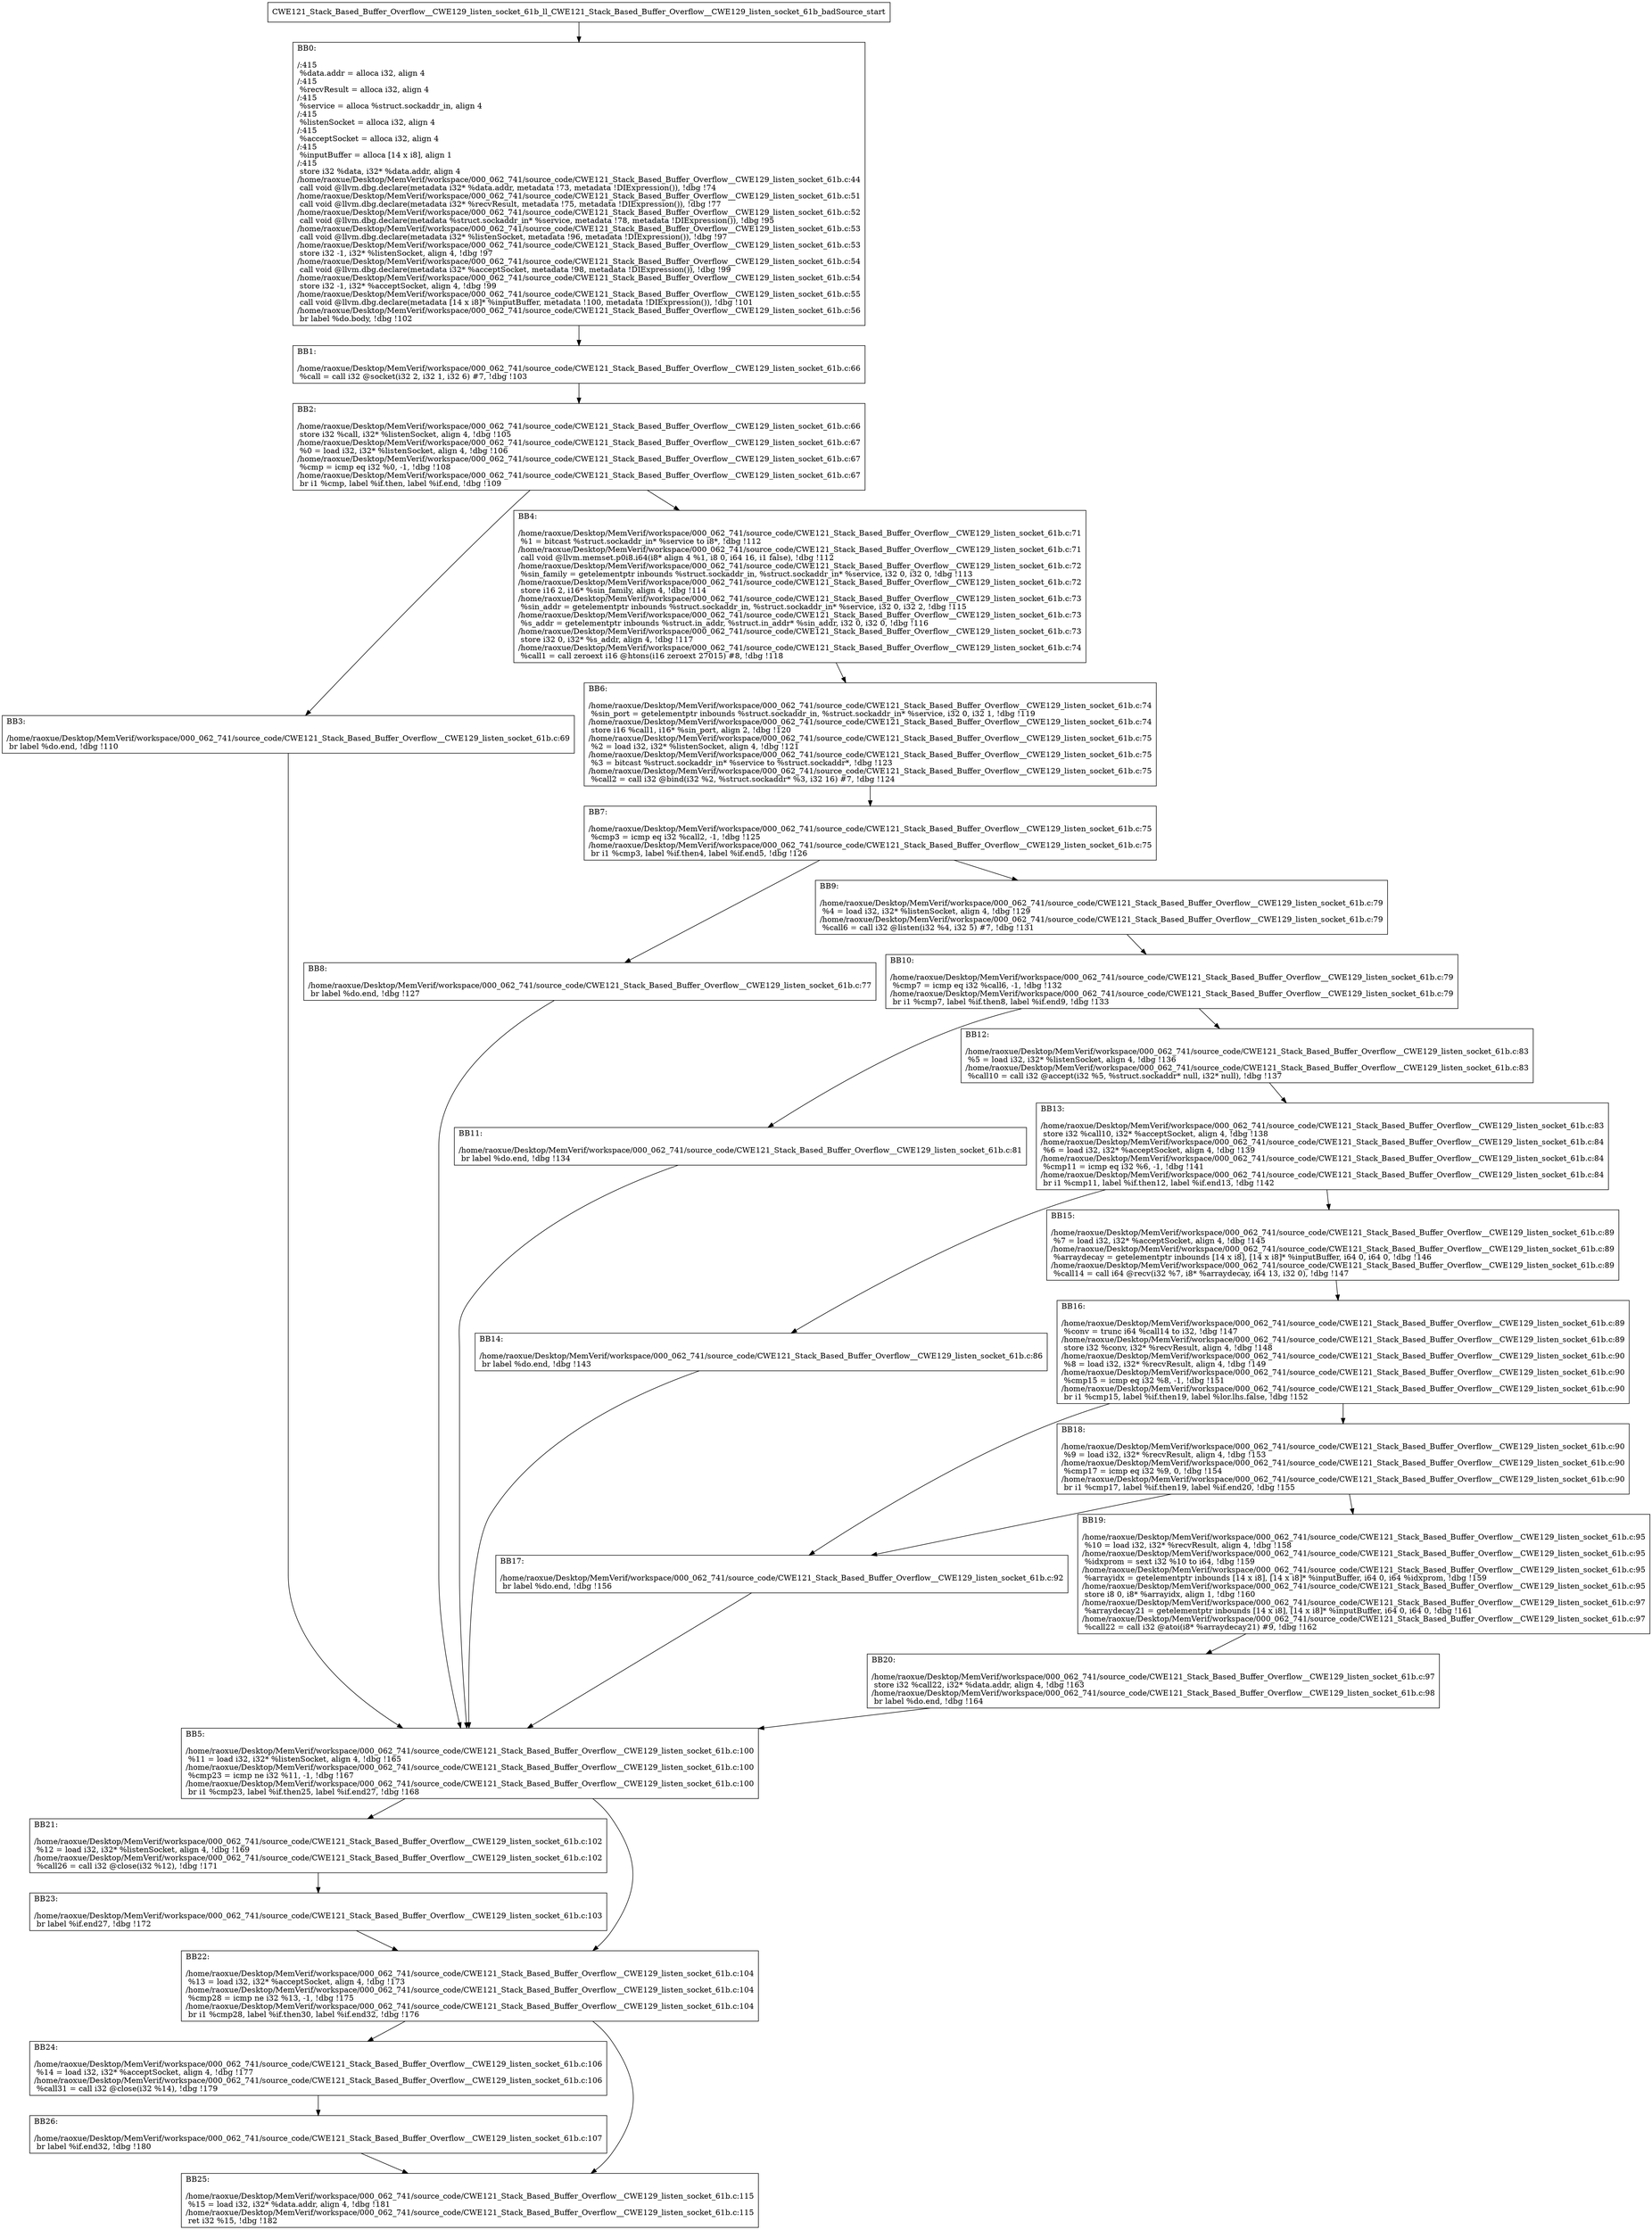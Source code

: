 digraph "CFG for'CWE121_Stack_Based_Buffer_Overflow__CWE129_listen_socket_61b_ll_CWE121_Stack_Based_Buffer_Overflow__CWE129_listen_socket_61b_badSource' function" {
	BBCWE121_Stack_Based_Buffer_Overflow__CWE129_listen_socket_61b_ll_CWE121_Stack_Based_Buffer_Overflow__CWE129_listen_socket_61b_badSource_start[shape=record,label="{CWE121_Stack_Based_Buffer_Overflow__CWE129_listen_socket_61b_ll_CWE121_Stack_Based_Buffer_Overflow__CWE129_listen_socket_61b_badSource_start}"];
	BBCWE121_Stack_Based_Buffer_Overflow__CWE129_listen_socket_61b_ll_CWE121_Stack_Based_Buffer_Overflow__CWE129_listen_socket_61b_badSource_start-> CWE121_Stack_Based_Buffer_Overflow__CWE129_listen_socket_61b_ll_CWE121_Stack_Based_Buffer_Overflow__CWE129_listen_socket_61b_badSourceBB0;
	CWE121_Stack_Based_Buffer_Overflow__CWE129_listen_socket_61b_ll_CWE121_Stack_Based_Buffer_Overflow__CWE129_listen_socket_61b_badSourceBB0 [shape=record, label="{BB0:\l\l/:415\l
  %data.addr = alloca i32, align 4\l
/:415\l
  %recvResult = alloca i32, align 4\l
/:415\l
  %service = alloca %struct.sockaddr_in, align 4\l
/:415\l
  %listenSocket = alloca i32, align 4\l
/:415\l
  %acceptSocket = alloca i32, align 4\l
/:415\l
  %inputBuffer = alloca [14 x i8], align 1\l
/:415\l
  store i32 %data, i32* %data.addr, align 4\l
/home/raoxue/Desktop/MemVerif/workspace/000_062_741/source_code/CWE121_Stack_Based_Buffer_Overflow__CWE129_listen_socket_61b.c:44\l
  call void @llvm.dbg.declare(metadata i32* %data.addr, metadata !73, metadata !DIExpression()), !dbg !74\l
/home/raoxue/Desktop/MemVerif/workspace/000_062_741/source_code/CWE121_Stack_Based_Buffer_Overflow__CWE129_listen_socket_61b.c:51\l
  call void @llvm.dbg.declare(metadata i32* %recvResult, metadata !75, metadata !DIExpression()), !dbg !77\l
/home/raoxue/Desktop/MemVerif/workspace/000_062_741/source_code/CWE121_Stack_Based_Buffer_Overflow__CWE129_listen_socket_61b.c:52\l
  call void @llvm.dbg.declare(metadata %struct.sockaddr_in* %service, metadata !78, metadata !DIExpression()), !dbg !95\l
/home/raoxue/Desktop/MemVerif/workspace/000_062_741/source_code/CWE121_Stack_Based_Buffer_Overflow__CWE129_listen_socket_61b.c:53\l
  call void @llvm.dbg.declare(metadata i32* %listenSocket, metadata !96, metadata !DIExpression()), !dbg !97\l
/home/raoxue/Desktop/MemVerif/workspace/000_062_741/source_code/CWE121_Stack_Based_Buffer_Overflow__CWE129_listen_socket_61b.c:53\l
  store i32 -1, i32* %listenSocket, align 4, !dbg !97\l
/home/raoxue/Desktop/MemVerif/workspace/000_062_741/source_code/CWE121_Stack_Based_Buffer_Overflow__CWE129_listen_socket_61b.c:54\l
  call void @llvm.dbg.declare(metadata i32* %acceptSocket, metadata !98, metadata !DIExpression()), !dbg !99\l
/home/raoxue/Desktop/MemVerif/workspace/000_062_741/source_code/CWE121_Stack_Based_Buffer_Overflow__CWE129_listen_socket_61b.c:54\l
  store i32 -1, i32* %acceptSocket, align 4, !dbg !99\l
/home/raoxue/Desktop/MemVerif/workspace/000_062_741/source_code/CWE121_Stack_Based_Buffer_Overflow__CWE129_listen_socket_61b.c:55\l
  call void @llvm.dbg.declare(metadata [14 x i8]* %inputBuffer, metadata !100, metadata !DIExpression()), !dbg !101\l
/home/raoxue/Desktop/MemVerif/workspace/000_062_741/source_code/CWE121_Stack_Based_Buffer_Overflow__CWE129_listen_socket_61b.c:56\l
  br label %do.body, !dbg !102\l
}"];
	CWE121_Stack_Based_Buffer_Overflow__CWE129_listen_socket_61b_ll_CWE121_Stack_Based_Buffer_Overflow__CWE129_listen_socket_61b_badSourceBB0-> CWE121_Stack_Based_Buffer_Overflow__CWE129_listen_socket_61b_ll_CWE121_Stack_Based_Buffer_Overflow__CWE129_listen_socket_61b_badSourceBB1;
	CWE121_Stack_Based_Buffer_Overflow__CWE129_listen_socket_61b_ll_CWE121_Stack_Based_Buffer_Overflow__CWE129_listen_socket_61b_badSourceBB1 [shape=record, label="{BB1:\l\l/home/raoxue/Desktop/MemVerif/workspace/000_062_741/source_code/CWE121_Stack_Based_Buffer_Overflow__CWE129_listen_socket_61b.c:66\l
  %call = call i32 @socket(i32 2, i32 1, i32 6) #7, !dbg !103\l
}"];
	CWE121_Stack_Based_Buffer_Overflow__CWE129_listen_socket_61b_ll_CWE121_Stack_Based_Buffer_Overflow__CWE129_listen_socket_61b_badSourceBB1-> CWE121_Stack_Based_Buffer_Overflow__CWE129_listen_socket_61b_ll_CWE121_Stack_Based_Buffer_Overflow__CWE129_listen_socket_61b_badSourceBB2;
	CWE121_Stack_Based_Buffer_Overflow__CWE129_listen_socket_61b_ll_CWE121_Stack_Based_Buffer_Overflow__CWE129_listen_socket_61b_badSourceBB2 [shape=record, label="{BB2:\l\l/home/raoxue/Desktop/MemVerif/workspace/000_062_741/source_code/CWE121_Stack_Based_Buffer_Overflow__CWE129_listen_socket_61b.c:66\l
  store i32 %call, i32* %listenSocket, align 4, !dbg !105\l
/home/raoxue/Desktop/MemVerif/workspace/000_062_741/source_code/CWE121_Stack_Based_Buffer_Overflow__CWE129_listen_socket_61b.c:67\l
  %0 = load i32, i32* %listenSocket, align 4, !dbg !106\l
/home/raoxue/Desktop/MemVerif/workspace/000_062_741/source_code/CWE121_Stack_Based_Buffer_Overflow__CWE129_listen_socket_61b.c:67\l
  %cmp = icmp eq i32 %0, -1, !dbg !108\l
/home/raoxue/Desktop/MemVerif/workspace/000_062_741/source_code/CWE121_Stack_Based_Buffer_Overflow__CWE129_listen_socket_61b.c:67\l
  br i1 %cmp, label %if.then, label %if.end, !dbg !109\l
}"];
	CWE121_Stack_Based_Buffer_Overflow__CWE129_listen_socket_61b_ll_CWE121_Stack_Based_Buffer_Overflow__CWE129_listen_socket_61b_badSourceBB2-> CWE121_Stack_Based_Buffer_Overflow__CWE129_listen_socket_61b_ll_CWE121_Stack_Based_Buffer_Overflow__CWE129_listen_socket_61b_badSourceBB3;
	CWE121_Stack_Based_Buffer_Overflow__CWE129_listen_socket_61b_ll_CWE121_Stack_Based_Buffer_Overflow__CWE129_listen_socket_61b_badSourceBB2-> CWE121_Stack_Based_Buffer_Overflow__CWE129_listen_socket_61b_ll_CWE121_Stack_Based_Buffer_Overflow__CWE129_listen_socket_61b_badSourceBB4;
	CWE121_Stack_Based_Buffer_Overflow__CWE129_listen_socket_61b_ll_CWE121_Stack_Based_Buffer_Overflow__CWE129_listen_socket_61b_badSourceBB3 [shape=record, label="{BB3:\l\l/home/raoxue/Desktop/MemVerif/workspace/000_062_741/source_code/CWE121_Stack_Based_Buffer_Overflow__CWE129_listen_socket_61b.c:69\l
  br label %do.end, !dbg !110\l
}"];
	CWE121_Stack_Based_Buffer_Overflow__CWE129_listen_socket_61b_ll_CWE121_Stack_Based_Buffer_Overflow__CWE129_listen_socket_61b_badSourceBB3-> CWE121_Stack_Based_Buffer_Overflow__CWE129_listen_socket_61b_ll_CWE121_Stack_Based_Buffer_Overflow__CWE129_listen_socket_61b_badSourceBB5;
	CWE121_Stack_Based_Buffer_Overflow__CWE129_listen_socket_61b_ll_CWE121_Stack_Based_Buffer_Overflow__CWE129_listen_socket_61b_badSourceBB4 [shape=record, label="{BB4:\l\l/home/raoxue/Desktop/MemVerif/workspace/000_062_741/source_code/CWE121_Stack_Based_Buffer_Overflow__CWE129_listen_socket_61b.c:71\l
  %1 = bitcast %struct.sockaddr_in* %service to i8*, !dbg !112\l
/home/raoxue/Desktop/MemVerif/workspace/000_062_741/source_code/CWE121_Stack_Based_Buffer_Overflow__CWE129_listen_socket_61b.c:71\l
  call void @llvm.memset.p0i8.i64(i8* align 4 %1, i8 0, i64 16, i1 false), !dbg !112\l
/home/raoxue/Desktop/MemVerif/workspace/000_062_741/source_code/CWE121_Stack_Based_Buffer_Overflow__CWE129_listen_socket_61b.c:72\l
  %sin_family = getelementptr inbounds %struct.sockaddr_in, %struct.sockaddr_in* %service, i32 0, i32 0, !dbg !113\l
/home/raoxue/Desktop/MemVerif/workspace/000_062_741/source_code/CWE121_Stack_Based_Buffer_Overflow__CWE129_listen_socket_61b.c:72\l
  store i16 2, i16* %sin_family, align 4, !dbg !114\l
/home/raoxue/Desktop/MemVerif/workspace/000_062_741/source_code/CWE121_Stack_Based_Buffer_Overflow__CWE129_listen_socket_61b.c:73\l
  %sin_addr = getelementptr inbounds %struct.sockaddr_in, %struct.sockaddr_in* %service, i32 0, i32 2, !dbg !115\l
/home/raoxue/Desktop/MemVerif/workspace/000_062_741/source_code/CWE121_Stack_Based_Buffer_Overflow__CWE129_listen_socket_61b.c:73\l
  %s_addr = getelementptr inbounds %struct.in_addr, %struct.in_addr* %sin_addr, i32 0, i32 0, !dbg !116\l
/home/raoxue/Desktop/MemVerif/workspace/000_062_741/source_code/CWE121_Stack_Based_Buffer_Overflow__CWE129_listen_socket_61b.c:73\l
  store i32 0, i32* %s_addr, align 4, !dbg !117\l
/home/raoxue/Desktop/MemVerif/workspace/000_062_741/source_code/CWE121_Stack_Based_Buffer_Overflow__CWE129_listen_socket_61b.c:74\l
  %call1 = call zeroext i16 @htons(i16 zeroext 27015) #8, !dbg !118\l
}"];
	CWE121_Stack_Based_Buffer_Overflow__CWE129_listen_socket_61b_ll_CWE121_Stack_Based_Buffer_Overflow__CWE129_listen_socket_61b_badSourceBB4-> CWE121_Stack_Based_Buffer_Overflow__CWE129_listen_socket_61b_ll_CWE121_Stack_Based_Buffer_Overflow__CWE129_listen_socket_61b_badSourceBB6;
	CWE121_Stack_Based_Buffer_Overflow__CWE129_listen_socket_61b_ll_CWE121_Stack_Based_Buffer_Overflow__CWE129_listen_socket_61b_badSourceBB6 [shape=record, label="{BB6:\l\l/home/raoxue/Desktop/MemVerif/workspace/000_062_741/source_code/CWE121_Stack_Based_Buffer_Overflow__CWE129_listen_socket_61b.c:74\l
  %sin_port = getelementptr inbounds %struct.sockaddr_in, %struct.sockaddr_in* %service, i32 0, i32 1, !dbg !119\l
/home/raoxue/Desktop/MemVerif/workspace/000_062_741/source_code/CWE121_Stack_Based_Buffer_Overflow__CWE129_listen_socket_61b.c:74\l
  store i16 %call1, i16* %sin_port, align 2, !dbg !120\l
/home/raoxue/Desktop/MemVerif/workspace/000_062_741/source_code/CWE121_Stack_Based_Buffer_Overflow__CWE129_listen_socket_61b.c:75\l
  %2 = load i32, i32* %listenSocket, align 4, !dbg !121\l
/home/raoxue/Desktop/MemVerif/workspace/000_062_741/source_code/CWE121_Stack_Based_Buffer_Overflow__CWE129_listen_socket_61b.c:75\l
  %3 = bitcast %struct.sockaddr_in* %service to %struct.sockaddr*, !dbg !123\l
/home/raoxue/Desktop/MemVerif/workspace/000_062_741/source_code/CWE121_Stack_Based_Buffer_Overflow__CWE129_listen_socket_61b.c:75\l
  %call2 = call i32 @bind(i32 %2, %struct.sockaddr* %3, i32 16) #7, !dbg !124\l
}"];
	CWE121_Stack_Based_Buffer_Overflow__CWE129_listen_socket_61b_ll_CWE121_Stack_Based_Buffer_Overflow__CWE129_listen_socket_61b_badSourceBB6-> CWE121_Stack_Based_Buffer_Overflow__CWE129_listen_socket_61b_ll_CWE121_Stack_Based_Buffer_Overflow__CWE129_listen_socket_61b_badSourceBB7;
	CWE121_Stack_Based_Buffer_Overflow__CWE129_listen_socket_61b_ll_CWE121_Stack_Based_Buffer_Overflow__CWE129_listen_socket_61b_badSourceBB7 [shape=record, label="{BB7:\l\l/home/raoxue/Desktop/MemVerif/workspace/000_062_741/source_code/CWE121_Stack_Based_Buffer_Overflow__CWE129_listen_socket_61b.c:75\l
  %cmp3 = icmp eq i32 %call2, -1, !dbg !125\l
/home/raoxue/Desktop/MemVerif/workspace/000_062_741/source_code/CWE121_Stack_Based_Buffer_Overflow__CWE129_listen_socket_61b.c:75\l
  br i1 %cmp3, label %if.then4, label %if.end5, !dbg !126\l
}"];
	CWE121_Stack_Based_Buffer_Overflow__CWE129_listen_socket_61b_ll_CWE121_Stack_Based_Buffer_Overflow__CWE129_listen_socket_61b_badSourceBB7-> CWE121_Stack_Based_Buffer_Overflow__CWE129_listen_socket_61b_ll_CWE121_Stack_Based_Buffer_Overflow__CWE129_listen_socket_61b_badSourceBB8;
	CWE121_Stack_Based_Buffer_Overflow__CWE129_listen_socket_61b_ll_CWE121_Stack_Based_Buffer_Overflow__CWE129_listen_socket_61b_badSourceBB7-> CWE121_Stack_Based_Buffer_Overflow__CWE129_listen_socket_61b_ll_CWE121_Stack_Based_Buffer_Overflow__CWE129_listen_socket_61b_badSourceBB9;
	CWE121_Stack_Based_Buffer_Overflow__CWE129_listen_socket_61b_ll_CWE121_Stack_Based_Buffer_Overflow__CWE129_listen_socket_61b_badSourceBB8 [shape=record, label="{BB8:\l\l/home/raoxue/Desktop/MemVerif/workspace/000_062_741/source_code/CWE121_Stack_Based_Buffer_Overflow__CWE129_listen_socket_61b.c:77\l
  br label %do.end, !dbg !127\l
}"];
	CWE121_Stack_Based_Buffer_Overflow__CWE129_listen_socket_61b_ll_CWE121_Stack_Based_Buffer_Overflow__CWE129_listen_socket_61b_badSourceBB8-> CWE121_Stack_Based_Buffer_Overflow__CWE129_listen_socket_61b_ll_CWE121_Stack_Based_Buffer_Overflow__CWE129_listen_socket_61b_badSourceBB5;
	CWE121_Stack_Based_Buffer_Overflow__CWE129_listen_socket_61b_ll_CWE121_Stack_Based_Buffer_Overflow__CWE129_listen_socket_61b_badSourceBB9 [shape=record, label="{BB9:\l\l/home/raoxue/Desktop/MemVerif/workspace/000_062_741/source_code/CWE121_Stack_Based_Buffer_Overflow__CWE129_listen_socket_61b.c:79\l
  %4 = load i32, i32* %listenSocket, align 4, !dbg !129\l
/home/raoxue/Desktop/MemVerif/workspace/000_062_741/source_code/CWE121_Stack_Based_Buffer_Overflow__CWE129_listen_socket_61b.c:79\l
  %call6 = call i32 @listen(i32 %4, i32 5) #7, !dbg !131\l
}"];
	CWE121_Stack_Based_Buffer_Overflow__CWE129_listen_socket_61b_ll_CWE121_Stack_Based_Buffer_Overflow__CWE129_listen_socket_61b_badSourceBB9-> CWE121_Stack_Based_Buffer_Overflow__CWE129_listen_socket_61b_ll_CWE121_Stack_Based_Buffer_Overflow__CWE129_listen_socket_61b_badSourceBB10;
	CWE121_Stack_Based_Buffer_Overflow__CWE129_listen_socket_61b_ll_CWE121_Stack_Based_Buffer_Overflow__CWE129_listen_socket_61b_badSourceBB10 [shape=record, label="{BB10:\l\l/home/raoxue/Desktop/MemVerif/workspace/000_062_741/source_code/CWE121_Stack_Based_Buffer_Overflow__CWE129_listen_socket_61b.c:79\l
  %cmp7 = icmp eq i32 %call6, -1, !dbg !132\l
/home/raoxue/Desktop/MemVerif/workspace/000_062_741/source_code/CWE121_Stack_Based_Buffer_Overflow__CWE129_listen_socket_61b.c:79\l
  br i1 %cmp7, label %if.then8, label %if.end9, !dbg !133\l
}"];
	CWE121_Stack_Based_Buffer_Overflow__CWE129_listen_socket_61b_ll_CWE121_Stack_Based_Buffer_Overflow__CWE129_listen_socket_61b_badSourceBB10-> CWE121_Stack_Based_Buffer_Overflow__CWE129_listen_socket_61b_ll_CWE121_Stack_Based_Buffer_Overflow__CWE129_listen_socket_61b_badSourceBB11;
	CWE121_Stack_Based_Buffer_Overflow__CWE129_listen_socket_61b_ll_CWE121_Stack_Based_Buffer_Overflow__CWE129_listen_socket_61b_badSourceBB10-> CWE121_Stack_Based_Buffer_Overflow__CWE129_listen_socket_61b_ll_CWE121_Stack_Based_Buffer_Overflow__CWE129_listen_socket_61b_badSourceBB12;
	CWE121_Stack_Based_Buffer_Overflow__CWE129_listen_socket_61b_ll_CWE121_Stack_Based_Buffer_Overflow__CWE129_listen_socket_61b_badSourceBB11 [shape=record, label="{BB11:\l\l/home/raoxue/Desktop/MemVerif/workspace/000_062_741/source_code/CWE121_Stack_Based_Buffer_Overflow__CWE129_listen_socket_61b.c:81\l
  br label %do.end, !dbg !134\l
}"];
	CWE121_Stack_Based_Buffer_Overflow__CWE129_listen_socket_61b_ll_CWE121_Stack_Based_Buffer_Overflow__CWE129_listen_socket_61b_badSourceBB11-> CWE121_Stack_Based_Buffer_Overflow__CWE129_listen_socket_61b_ll_CWE121_Stack_Based_Buffer_Overflow__CWE129_listen_socket_61b_badSourceBB5;
	CWE121_Stack_Based_Buffer_Overflow__CWE129_listen_socket_61b_ll_CWE121_Stack_Based_Buffer_Overflow__CWE129_listen_socket_61b_badSourceBB12 [shape=record, label="{BB12:\l\l/home/raoxue/Desktop/MemVerif/workspace/000_062_741/source_code/CWE121_Stack_Based_Buffer_Overflow__CWE129_listen_socket_61b.c:83\l
  %5 = load i32, i32* %listenSocket, align 4, !dbg !136\l
/home/raoxue/Desktop/MemVerif/workspace/000_062_741/source_code/CWE121_Stack_Based_Buffer_Overflow__CWE129_listen_socket_61b.c:83\l
  %call10 = call i32 @accept(i32 %5, %struct.sockaddr* null, i32* null), !dbg !137\l
}"];
	CWE121_Stack_Based_Buffer_Overflow__CWE129_listen_socket_61b_ll_CWE121_Stack_Based_Buffer_Overflow__CWE129_listen_socket_61b_badSourceBB12-> CWE121_Stack_Based_Buffer_Overflow__CWE129_listen_socket_61b_ll_CWE121_Stack_Based_Buffer_Overflow__CWE129_listen_socket_61b_badSourceBB13;
	CWE121_Stack_Based_Buffer_Overflow__CWE129_listen_socket_61b_ll_CWE121_Stack_Based_Buffer_Overflow__CWE129_listen_socket_61b_badSourceBB13 [shape=record, label="{BB13:\l\l/home/raoxue/Desktop/MemVerif/workspace/000_062_741/source_code/CWE121_Stack_Based_Buffer_Overflow__CWE129_listen_socket_61b.c:83\l
  store i32 %call10, i32* %acceptSocket, align 4, !dbg !138\l
/home/raoxue/Desktop/MemVerif/workspace/000_062_741/source_code/CWE121_Stack_Based_Buffer_Overflow__CWE129_listen_socket_61b.c:84\l
  %6 = load i32, i32* %acceptSocket, align 4, !dbg !139\l
/home/raoxue/Desktop/MemVerif/workspace/000_062_741/source_code/CWE121_Stack_Based_Buffer_Overflow__CWE129_listen_socket_61b.c:84\l
  %cmp11 = icmp eq i32 %6, -1, !dbg !141\l
/home/raoxue/Desktop/MemVerif/workspace/000_062_741/source_code/CWE121_Stack_Based_Buffer_Overflow__CWE129_listen_socket_61b.c:84\l
  br i1 %cmp11, label %if.then12, label %if.end13, !dbg !142\l
}"];
	CWE121_Stack_Based_Buffer_Overflow__CWE129_listen_socket_61b_ll_CWE121_Stack_Based_Buffer_Overflow__CWE129_listen_socket_61b_badSourceBB13-> CWE121_Stack_Based_Buffer_Overflow__CWE129_listen_socket_61b_ll_CWE121_Stack_Based_Buffer_Overflow__CWE129_listen_socket_61b_badSourceBB14;
	CWE121_Stack_Based_Buffer_Overflow__CWE129_listen_socket_61b_ll_CWE121_Stack_Based_Buffer_Overflow__CWE129_listen_socket_61b_badSourceBB13-> CWE121_Stack_Based_Buffer_Overflow__CWE129_listen_socket_61b_ll_CWE121_Stack_Based_Buffer_Overflow__CWE129_listen_socket_61b_badSourceBB15;
	CWE121_Stack_Based_Buffer_Overflow__CWE129_listen_socket_61b_ll_CWE121_Stack_Based_Buffer_Overflow__CWE129_listen_socket_61b_badSourceBB14 [shape=record, label="{BB14:\l\l/home/raoxue/Desktop/MemVerif/workspace/000_062_741/source_code/CWE121_Stack_Based_Buffer_Overflow__CWE129_listen_socket_61b.c:86\l
  br label %do.end, !dbg !143\l
}"];
	CWE121_Stack_Based_Buffer_Overflow__CWE129_listen_socket_61b_ll_CWE121_Stack_Based_Buffer_Overflow__CWE129_listen_socket_61b_badSourceBB14-> CWE121_Stack_Based_Buffer_Overflow__CWE129_listen_socket_61b_ll_CWE121_Stack_Based_Buffer_Overflow__CWE129_listen_socket_61b_badSourceBB5;
	CWE121_Stack_Based_Buffer_Overflow__CWE129_listen_socket_61b_ll_CWE121_Stack_Based_Buffer_Overflow__CWE129_listen_socket_61b_badSourceBB15 [shape=record, label="{BB15:\l\l/home/raoxue/Desktop/MemVerif/workspace/000_062_741/source_code/CWE121_Stack_Based_Buffer_Overflow__CWE129_listen_socket_61b.c:89\l
  %7 = load i32, i32* %acceptSocket, align 4, !dbg !145\l
/home/raoxue/Desktop/MemVerif/workspace/000_062_741/source_code/CWE121_Stack_Based_Buffer_Overflow__CWE129_listen_socket_61b.c:89\l
  %arraydecay = getelementptr inbounds [14 x i8], [14 x i8]* %inputBuffer, i64 0, i64 0, !dbg !146\l
/home/raoxue/Desktop/MemVerif/workspace/000_062_741/source_code/CWE121_Stack_Based_Buffer_Overflow__CWE129_listen_socket_61b.c:89\l
  %call14 = call i64 @recv(i32 %7, i8* %arraydecay, i64 13, i32 0), !dbg !147\l
}"];
	CWE121_Stack_Based_Buffer_Overflow__CWE129_listen_socket_61b_ll_CWE121_Stack_Based_Buffer_Overflow__CWE129_listen_socket_61b_badSourceBB15-> CWE121_Stack_Based_Buffer_Overflow__CWE129_listen_socket_61b_ll_CWE121_Stack_Based_Buffer_Overflow__CWE129_listen_socket_61b_badSourceBB16;
	CWE121_Stack_Based_Buffer_Overflow__CWE129_listen_socket_61b_ll_CWE121_Stack_Based_Buffer_Overflow__CWE129_listen_socket_61b_badSourceBB16 [shape=record, label="{BB16:\l\l/home/raoxue/Desktop/MemVerif/workspace/000_062_741/source_code/CWE121_Stack_Based_Buffer_Overflow__CWE129_listen_socket_61b.c:89\l
  %conv = trunc i64 %call14 to i32, !dbg !147\l
/home/raoxue/Desktop/MemVerif/workspace/000_062_741/source_code/CWE121_Stack_Based_Buffer_Overflow__CWE129_listen_socket_61b.c:89\l
  store i32 %conv, i32* %recvResult, align 4, !dbg !148\l
/home/raoxue/Desktop/MemVerif/workspace/000_062_741/source_code/CWE121_Stack_Based_Buffer_Overflow__CWE129_listen_socket_61b.c:90\l
  %8 = load i32, i32* %recvResult, align 4, !dbg !149\l
/home/raoxue/Desktop/MemVerif/workspace/000_062_741/source_code/CWE121_Stack_Based_Buffer_Overflow__CWE129_listen_socket_61b.c:90\l
  %cmp15 = icmp eq i32 %8, -1, !dbg !151\l
/home/raoxue/Desktop/MemVerif/workspace/000_062_741/source_code/CWE121_Stack_Based_Buffer_Overflow__CWE129_listen_socket_61b.c:90\l
  br i1 %cmp15, label %if.then19, label %lor.lhs.false, !dbg !152\l
}"];
	CWE121_Stack_Based_Buffer_Overflow__CWE129_listen_socket_61b_ll_CWE121_Stack_Based_Buffer_Overflow__CWE129_listen_socket_61b_badSourceBB16-> CWE121_Stack_Based_Buffer_Overflow__CWE129_listen_socket_61b_ll_CWE121_Stack_Based_Buffer_Overflow__CWE129_listen_socket_61b_badSourceBB17;
	CWE121_Stack_Based_Buffer_Overflow__CWE129_listen_socket_61b_ll_CWE121_Stack_Based_Buffer_Overflow__CWE129_listen_socket_61b_badSourceBB16-> CWE121_Stack_Based_Buffer_Overflow__CWE129_listen_socket_61b_ll_CWE121_Stack_Based_Buffer_Overflow__CWE129_listen_socket_61b_badSourceBB18;
	CWE121_Stack_Based_Buffer_Overflow__CWE129_listen_socket_61b_ll_CWE121_Stack_Based_Buffer_Overflow__CWE129_listen_socket_61b_badSourceBB18 [shape=record, label="{BB18:\l\l/home/raoxue/Desktop/MemVerif/workspace/000_062_741/source_code/CWE121_Stack_Based_Buffer_Overflow__CWE129_listen_socket_61b.c:90\l
  %9 = load i32, i32* %recvResult, align 4, !dbg !153\l
/home/raoxue/Desktop/MemVerif/workspace/000_062_741/source_code/CWE121_Stack_Based_Buffer_Overflow__CWE129_listen_socket_61b.c:90\l
  %cmp17 = icmp eq i32 %9, 0, !dbg !154\l
/home/raoxue/Desktop/MemVerif/workspace/000_062_741/source_code/CWE121_Stack_Based_Buffer_Overflow__CWE129_listen_socket_61b.c:90\l
  br i1 %cmp17, label %if.then19, label %if.end20, !dbg !155\l
}"];
	CWE121_Stack_Based_Buffer_Overflow__CWE129_listen_socket_61b_ll_CWE121_Stack_Based_Buffer_Overflow__CWE129_listen_socket_61b_badSourceBB18-> CWE121_Stack_Based_Buffer_Overflow__CWE129_listen_socket_61b_ll_CWE121_Stack_Based_Buffer_Overflow__CWE129_listen_socket_61b_badSourceBB17;
	CWE121_Stack_Based_Buffer_Overflow__CWE129_listen_socket_61b_ll_CWE121_Stack_Based_Buffer_Overflow__CWE129_listen_socket_61b_badSourceBB18-> CWE121_Stack_Based_Buffer_Overflow__CWE129_listen_socket_61b_ll_CWE121_Stack_Based_Buffer_Overflow__CWE129_listen_socket_61b_badSourceBB19;
	CWE121_Stack_Based_Buffer_Overflow__CWE129_listen_socket_61b_ll_CWE121_Stack_Based_Buffer_Overflow__CWE129_listen_socket_61b_badSourceBB17 [shape=record, label="{BB17:\l\l/home/raoxue/Desktop/MemVerif/workspace/000_062_741/source_code/CWE121_Stack_Based_Buffer_Overflow__CWE129_listen_socket_61b.c:92\l
  br label %do.end, !dbg !156\l
}"];
	CWE121_Stack_Based_Buffer_Overflow__CWE129_listen_socket_61b_ll_CWE121_Stack_Based_Buffer_Overflow__CWE129_listen_socket_61b_badSourceBB17-> CWE121_Stack_Based_Buffer_Overflow__CWE129_listen_socket_61b_ll_CWE121_Stack_Based_Buffer_Overflow__CWE129_listen_socket_61b_badSourceBB5;
	CWE121_Stack_Based_Buffer_Overflow__CWE129_listen_socket_61b_ll_CWE121_Stack_Based_Buffer_Overflow__CWE129_listen_socket_61b_badSourceBB19 [shape=record, label="{BB19:\l\l/home/raoxue/Desktop/MemVerif/workspace/000_062_741/source_code/CWE121_Stack_Based_Buffer_Overflow__CWE129_listen_socket_61b.c:95\l
  %10 = load i32, i32* %recvResult, align 4, !dbg !158\l
/home/raoxue/Desktop/MemVerif/workspace/000_062_741/source_code/CWE121_Stack_Based_Buffer_Overflow__CWE129_listen_socket_61b.c:95\l
  %idxprom = sext i32 %10 to i64, !dbg !159\l
/home/raoxue/Desktop/MemVerif/workspace/000_062_741/source_code/CWE121_Stack_Based_Buffer_Overflow__CWE129_listen_socket_61b.c:95\l
  %arrayidx = getelementptr inbounds [14 x i8], [14 x i8]* %inputBuffer, i64 0, i64 %idxprom, !dbg !159\l
/home/raoxue/Desktop/MemVerif/workspace/000_062_741/source_code/CWE121_Stack_Based_Buffer_Overflow__CWE129_listen_socket_61b.c:95\l
  store i8 0, i8* %arrayidx, align 1, !dbg !160\l
/home/raoxue/Desktop/MemVerif/workspace/000_062_741/source_code/CWE121_Stack_Based_Buffer_Overflow__CWE129_listen_socket_61b.c:97\l
  %arraydecay21 = getelementptr inbounds [14 x i8], [14 x i8]* %inputBuffer, i64 0, i64 0, !dbg !161\l
/home/raoxue/Desktop/MemVerif/workspace/000_062_741/source_code/CWE121_Stack_Based_Buffer_Overflow__CWE129_listen_socket_61b.c:97\l
  %call22 = call i32 @atoi(i8* %arraydecay21) #9, !dbg !162\l
}"];
	CWE121_Stack_Based_Buffer_Overflow__CWE129_listen_socket_61b_ll_CWE121_Stack_Based_Buffer_Overflow__CWE129_listen_socket_61b_badSourceBB19-> CWE121_Stack_Based_Buffer_Overflow__CWE129_listen_socket_61b_ll_CWE121_Stack_Based_Buffer_Overflow__CWE129_listen_socket_61b_badSourceBB20;
	CWE121_Stack_Based_Buffer_Overflow__CWE129_listen_socket_61b_ll_CWE121_Stack_Based_Buffer_Overflow__CWE129_listen_socket_61b_badSourceBB20 [shape=record, label="{BB20:\l\l/home/raoxue/Desktop/MemVerif/workspace/000_062_741/source_code/CWE121_Stack_Based_Buffer_Overflow__CWE129_listen_socket_61b.c:97\l
  store i32 %call22, i32* %data.addr, align 4, !dbg !163\l
/home/raoxue/Desktop/MemVerif/workspace/000_062_741/source_code/CWE121_Stack_Based_Buffer_Overflow__CWE129_listen_socket_61b.c:98\l
  br label %do.end, !dbg !164\l
}"];
	CWE121_Stack_Based_Buffer_Overflow__CWE129_listen_socket_61b_ll_CWE121_Stack_Based_Buffer_Overflow__CWE129_listen_socket_61b_badSourceBB20-> CWE121_Stack_Based_Buffer_Overflow__CWE129_listen_socket_61b_ll_CWE121_Stack_Based_Buffer_Overflow__CWE129_listen_socket_61b_badSourceBB5;
	CWE121_Stack_Based_Buffer_Overflow__CWE129_listen_socket_61b_ll_CWE121_Stack_Based_Buffer_Overflow__CWE129_listen_socket_61b_badSourceBB5 [shape=record, label="{BB5:\l\l/home/raoxue/Desktop/MemVerif/workspace/000_062_741/source_code/CWE121_Stack_Based_Buffer_Overflow__CWE129_listen_socket_61b.c:100\l
  %11 = load i32, i32* %listenSocket, align 4, !dbg !165\l
/home/raoxue/Desktop/MemVerif/workspace/000_062_741/source_code/CWE121_Stack_Based_Buffer_Overflow__CWE129_listen_socket_61b.c:100\l
  %cmp23 = icmp ne i32 %11, -1, !dbg !167\l
/home/raoxue/Desktop/MemVerif/workspace/000_062_741/source_code/CWE121_Stack_Based_Buffer_Overflow__CWE129_listen_socket_61b.c:100\l
  br i1 %cmp23, label %if.then25, label %if.end27, !dbg !168\l
}"];
	CWE121_Stack_Based_Buffer_Overflow__CWE129_listen_socket_61b_ll_CWE121_Stack_Based_Buffer_Overflow__CWE129_listen_socket_61b_badSourceBB5-> CWE121_Stack_Based_Buffer_Overflow__CWE129_listen_socket_61b_ll_CWE121_Stack_Based_Buffer_Overflow__CWE129_listen_socket_61b_badSourceBB21;
	CWE121_Stack_Based_Buffer_Overflow__CWE129_listen_socket_61b_ll_CWE121_Stack_Based_Buffer_Overflow__CWE129_listen_socket_61b_badSourceBB5-> CWE121_Stack_Based_Buffer_Overflow__CWE129_listen_socket_61b_ll_CWE121_Stack_Based_Buffer_Overflow__CWE129_listen_socket_61b_badSourceBB22;
	CWE121_Stack_Based_Buffer_Overflow__CWE129_listen_socket_61b_ll_CWE121_Stack_Based_Buffer_Overflow__CWE129_listen_socket_61b_badSourceBB21 [shape=record, label="{BB21:\l\l/home/raoxue/Desktop/MemVerif/workspace/000_062_741/source_code/CWE121_Stack_Based_Buffer_Overflow__CWE129_listen_socket_61b.c:102\l
  %12 = load i32, i32* %listenSocket, align 4, !dbg !169\l
/home/raoxue/Desktop/MemVerif/workspace/000_062_741/source_code/CWE121_Stack_Based_Buffer_Overflow__CWE129_listen_socket_61b.c:102\l
  %call26 = call i32 @close(i32 %12), !dbg !171\l
}"];
	CWE121_Stack_Based_Buffer_Overflow__CWE129_listen_socket_61b_ll_CWE121_Stack_Based_Buffer_Overflow__CWE129_listen_socket_61b_badSourceBB21-> CWE121_Stack_Based_Buffer_Overflow__CWE129_listen_socket_61b_ll_CWE121_Stack_Based_Buffer_Overflow__CWE129_listen_socket_61b_badSourceBB23;
	CWE121_Stack_Based_Buffer_Overflow__CWE129_listen_socket_61b_ll_CWE121_Stack_Based_Buffer_Overflow__CWE129_listen_socket_61b_badSourceBB23 [shape=record, label="{BB23:\l\l/home/raoxue/Desktop/MemVerif/workspace/000_062_741/source_code/CWE121_Stack_Based_Buffer_Overflow__CWE129_listen_socket_61b.c:103\l
  br label %if.end27, !dbg !172\l
}"];
	CWE121_Stack_Based_Buffer_Overflow__CWE129_listen_socket_61b_ll_CWE121_Stack_Based_Buffer_Overflow__CWE129_listen_socket_61b_badSourceBB23-> CWE121_Stack_Based_Buffer_Overflow__CWE129_listen_socket_61b_ll_CWE121_Stack_Based_Buffer_Overflow__CWE129_listen_socket_61b_badSourceBB22;
	CWE121_Stack_Based_Buffer_Overflow__CWE129_listen_socket_61b_ll_CWE121_Stack_Based_Buffer_Overflow__CWE129_listen_socket_61b_badSourceBB22 [shape=record, label="{BB22:\l\l/home/raoxue/Desktop/MemVerif/workspace/000_062_741/source_code/CWE121_Stack_Based_Buffer_Overflow__CWE129_listen_socket_61b.c:104\l
  %13 = load i32, i32* %acceptSocket, align 4, !dbg !173\l
/home/raoxue/Desktop/MemVerif/workspace/000_062_741/source_code/CWE121_Stack_Based_Buffer_Overflow__CWE129_listen_socket_61b.c:104\l
  %cmp28 = icmp ne i32 %13, -1, !dbg !175\l
/home/raoxue/Desktop/MemVerif/workspace/000_062_741/source_code/CWE121_Stack_Based_Buffer_Overflow__CWE129_listen_socket_61b.c:104\l
  br i1 %cmp28, label %if.then30, label %if.end32, !dbg !176\l
}"];
	CWE121_Stack_Based_Buffer_Overflow__CWE129_listen_socket_61b_ll_CWE121_Stack_Based_Buffer_Overflow__CWE129_listen_socket_61b_badSourceBB22-> CWE121_Stack_Based_Buffer_Overflow__CWE129_listen_socket_61b_ll_CWE121_Stack_Based_Buffer_Overflow__CWE129_listen_socket_61b_badSourceBB24;
	CWE121_Stack_Based_Buffer_Overflow__CWE129_listen_socket_61b_ll_CWE121_Stack_Based_Buffer_Overflow__CWE129_listen_socket_61b_badSourceBB22-> CWE121_Stack_Based_Buffer_Overflow__CWE129_listen_socket_61b_ll_CWE121_Stack_Based_Buffer_Overflow__CWE129_listen_socket_61b_badSourceBB25;
	CWE121_Stack_Based_Buffer_Overflow__CWE129_listen_socket_61b_ll_CWE121_Stack_Based_Buffer_Overflow__CWE129_listen_socket_61b_badSourceBB24 [shape=record, label="{BB24:\l\l/home/raoxue/Desktop/MemVerif/workspace/000_062_741/source_code/CWE121_Stack_Based_Buffer_Overflow__CWE129_listen_socket_61b.c:106\l
  %14 = load i32, i32* %acceptSocket, align 4, !dbg !177\l
/home/raoxue/Desktop/MemVerif/workspace/000_062_741/source_code/CWE121_Stack_Based_Buffer_Overflow__CWE129_listen_socket_61b.c:106\l
  %call31 = call i32 @close(i32 %14), !dbg !179\l
}"];
	CWE121_Stack_Based_Buffer_Overflow__CWE129_listen_socket_61b_ll_CWE121_Stack_Based_Buffer_Overflow__CWE129_listen_socket_61b_badSourceBB24-> CWE121_Stack_Based_Buffer_Overflow__CWE129_listen_socket_61b_ll_CWE121_Stack_Based_Buffer_Overflow__CWE129_listen_socket_61b_badSourceBB26;
	CWE121_Stack_Based_Buffer_Overflow__CWE129_listen_socket_61b_ll_CWE121_Stack_Based_Buffer_Overflow__CWE129_listen_socket_61b_badSourceBB26 [shape=record, label="{BB26:\l\l/home/raoxue/Desktop/MemVerif/workspace/000_062_741/source_code/CWE121_Stack_Based_Buffer_Overflow__CWE129_listen_socket_61b.c:107\l
  br label %if.end32, !dbg !180\l
}"];
	CWE121_Stack_Based_Buffer_Overflow__CWE129_listen_socket_61b_ll_CWE121_Stack_Based_Buffer_Overflow__CWE129_listen_socket_61b_badSourceBB26-> CWE121_Stack_Based_Buffer_Overflow__CWE129_listen_socket_61b_ll_CWE121_Stack_Based_Buffer_Overflow__CWE129_listen_socket_61b_badSourceBB25;
	CWE121_Stack_Based_Buffer_Overflow__CWE129_listen_socket_61b_ll_CWE121_Stack_Based_Buffer_Overflow__CWE129_listen_socket_61b_badSourceBB25 [shape=record, label="{BB25:\l\l/home/raoxue/Desktop/MemVerif/workspace/000_062_741/source_code/CWE121_Stack_Based_Buffer_Overflow__CWE129_listen_socket_61b.c:115\l
  %15 = load i32, i32* %data.addr, align 4, !dbg !181\l
/home/raoxue/Desktop/MemVerif/workspace/000_062_741/source_code/CWE121_Stack_Based_Buffer_Overflow__CWE129_listen_socket_61b.c:115\l
  ret i32 %15, !dbg !182\l
}"];
}
